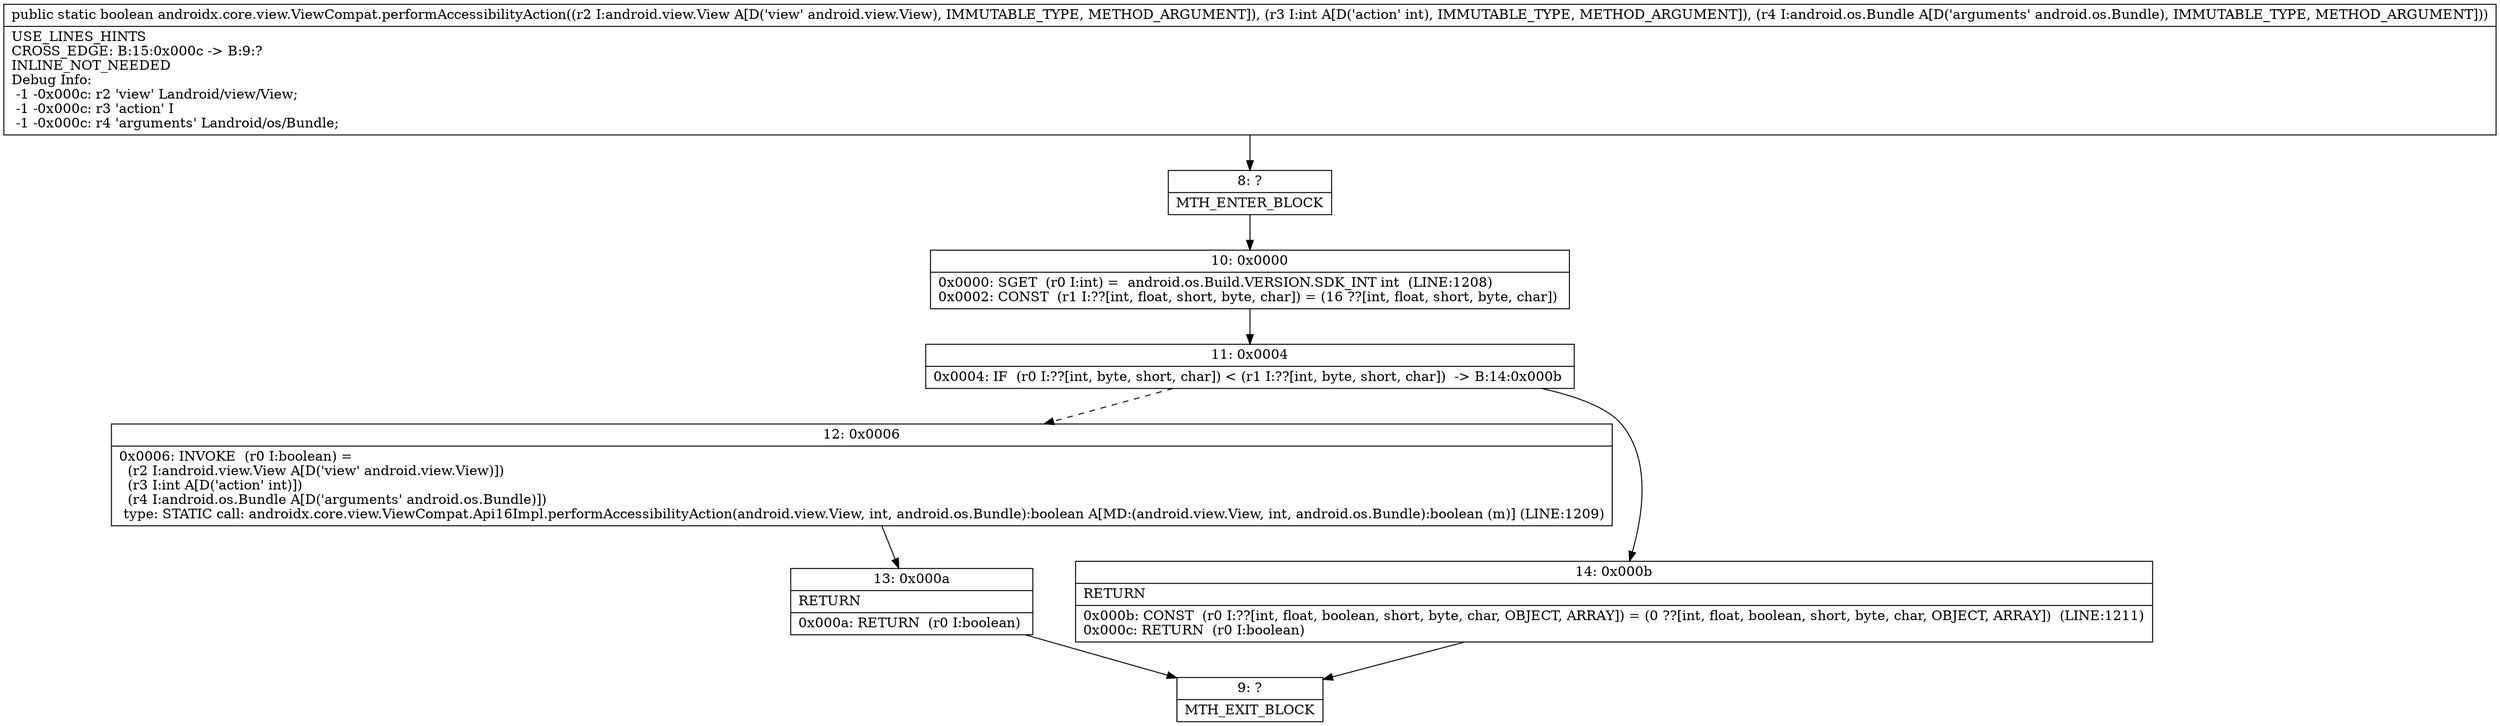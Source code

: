 digraph "CFG forandroidx.core.view.ViewCompat.performAccessibilityAction(Landroid\/view\/View;ILandroid\/os\/Bundle;)Z" {
Node_8 [shape=record,label="{8\:\ ?|MTH_ENTER_BLOCK\l}"];
Node_10 [shape=record,label="{10\:\ 0x0000|0x0000: SGET  (r0 I:int) =  android.os.Build.VERSION.SDK_INT int  (LINE:1208)\l0x0002: CONST  (r1 I:??[int, float, short, byte, char]) = (16 ??[int, float, short, byte, char]) \l}"];
Node_11 [shape=record,label="{11\:\ 0x0004|0x0004: IF  (r0 I:??[int, byte, short, char]) \< (r1 I:??[int, byte, short, char])  \-\> B:14:0x000b \l}"];
Node_12 [shape=record,label="{12\:\ 0x0006|0x0006: INVOKE  (r0 I:boolean) = \l  (r2 I:android.view.View A[D('view' android.view.View)])\l  (r3 I:int A[D('action' int)])\l  (r4 I:android.os.Bundle A[D('arguments' android.os.Bundle)])\l type: STATIC call: androidx.core.view.ViewCompat.Api16Impl.performAccessibilityAction(android.view.View, int, android.os.Bundle):boolean A[MD:(android.view.View, int, android.os.Bundle):boolean (m)] (LINE:1209)\l}"];
Node_13 [shape=record,label="{13\:\ 0x000a|RETURN\l|0x000a: RETURN  (r0 I:boolean) \l}"];
Node_9 [shape=record,label="{9\:\ ?|MTH_EXIT_BLOCK\l}"];
Node_14 [shape=record,label="{14\:\ 0x000b|RETURN\l|0x000b: CONST  (r0 I:??[int, float, boolean, short, byte, char, OBJECT, ARRAY]) = (0 ??[int, float, boolean, short, byte, char, OBJECT, ARRAY])  (LINE:1211)\l0x000c: RETURN  (r0 I:boolean) \l}"];
MethodNode[shape=record,label="{public static boolean androidx.core.view.ViewCompat.performAccessibilityAction((r2 I:android.view.View A[D('view' android.view.View), IMMUTABLE_TYPE, METHOD_ARGUMENT]), (r3 I:int A[D('action' int), IMMUTABLE_TYPE, METHOD_ARGUMENT]), (r4 I:android.os.Bundle A[D('arguments' android.os.Bundle), IMMUTABLE_TYPE, METHOD_ARGUMENT]))  | USE_LINES_HINTS\lCROSS_EDGE: B:15:0x000c \-\> B:9:?\lINLINE_NOT_NEEDED\lDebug Info:\l  \-1 \-0x000c: r2 'view' Landroid\/view\/View;\l  \-1 \-0x000c: r3 'action' I\l  \-1 \-0x000c: r4 'arguments' Landroid\/os\/Bundle;\l}"];
MethodNode -> Node_8;Node_8 -> Node_10;
Node_10 -> Node_11;
Node_11 -> Node_12[style=dashed];
Node_11 -> Node_14;
Node_12 -> Node_13;
Node_13 -> Node_9;
Node_14 -> Node_9;
}

